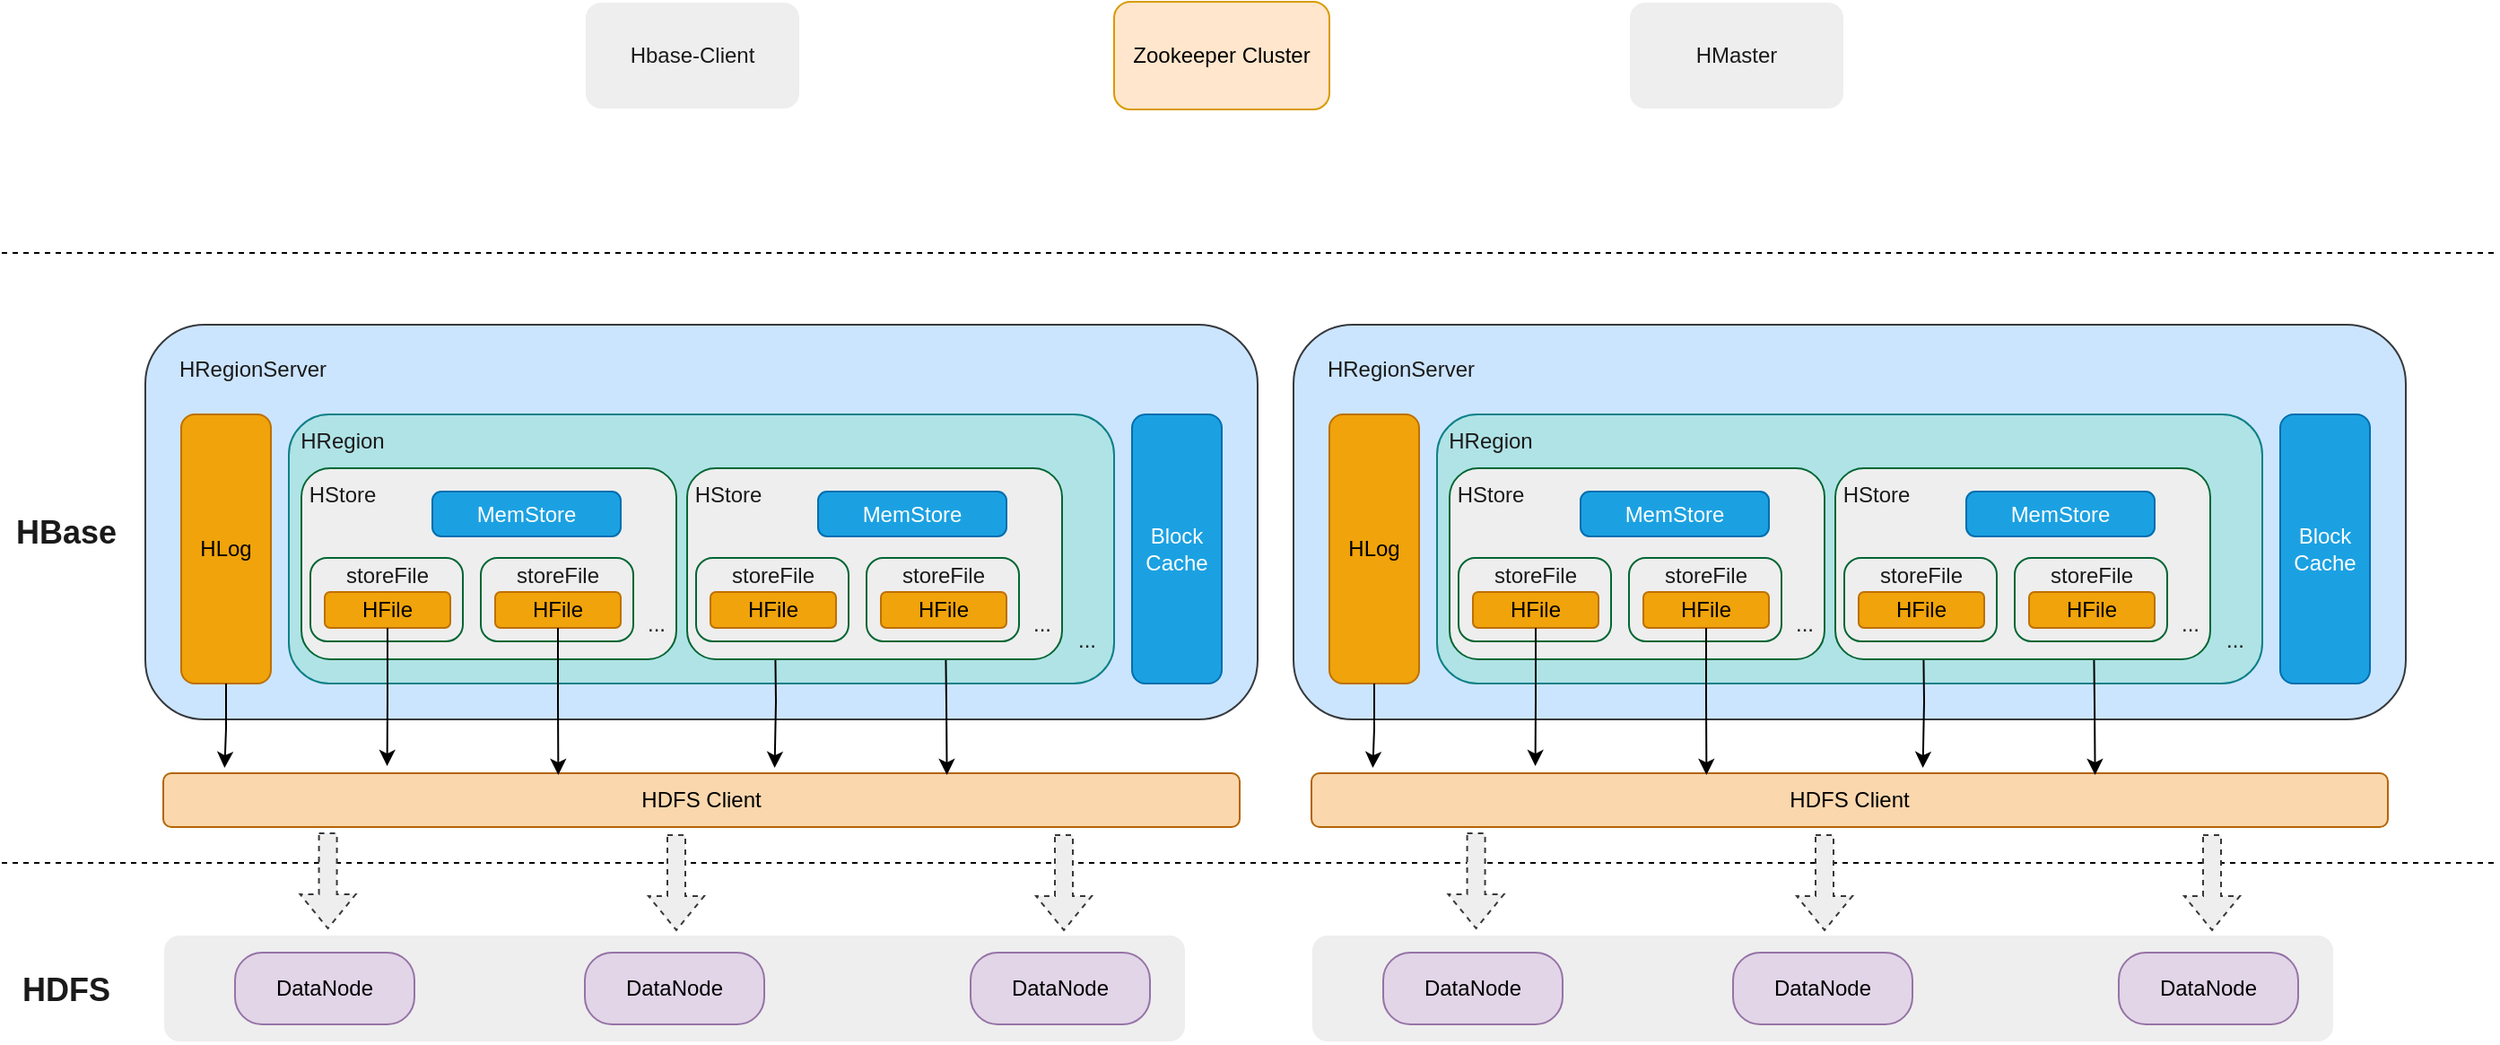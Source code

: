 <mxfile version="21.8.2" type="github">
  <diagram name="第 1 页" id="qOAIUotEJ7jFlLrmoN4y">
    <mxGraphModel dx="1592" dy="813" grid="1" gridSize="10" guides="1" tooltips="1" connect="1" arrows="1" fold="1" page="1" pageScale="1" pageWidth="827" pageHeight="1169" math="0" shadow="0">
      <root>
        <mxCell id="0" />
        <mxCell id="1" parent="0" />
        <mxCell id="ZdKNUV4ZWtbOWoZ6B8-K-2" value="Hbase-Client" style="rounded=1;whiteSpace=wrap;html=1;labelBackgroundColor=none;fillColor=#EEEEEE;strokeColor=#FFFFFF;fontColor=#1A1A1A;" parent="1" vertex="1">
          <mxGeometry x="325" y="200" width="120" height="60" as="geometry" />
        </mxCell>
        <mxCell id="ZdKNUV4ZWtbOWoZ6B8-K-3" value="Zookeeper Cluster" style="rounded=1;whiteSpace=wrap;html=1;labelBackgroundColor=none;fillColor=#ffe6cc;strokeColor=#d79b00;" parent="1" vertex="1">
          <mxGeometry x="620" y="200" width="120" height="60" as="geometry" />
        </mxCell>
        <mxCell id="ZdKNUV4ZWtbOWoZ6B8-K-4" value="HMaster" style="rounded=1;whiteSpace=wrap;html=1;labelBackgroundColor=none;fillColor=#EEEEEE;strokeColor=#FFFFFF;fontColor=#1A1A1A;" parent="1" vertex="1">
          <mxGeometry x="907" y="200" width="120" height="60" as="geometry" />
        </mxCell>
        <mxCell id="ZdKNUV4ZWtbOWoZ6B8-K-5" value="" style="rounded=1;whiteSpace=wrap;html=1;fillColor=#cce5ff;strokeColor=#36393d;labelBackgroundColor=none;" parent="1" vertex="1">
          <mxGeometry x="80" y="380" width="620" height="220" as="geometry" />
        </mxCell>
        <mxCell id="ZdKNUV4ZWtbOWoZ6B8-K-6" value="HRegionServer" style="text;html=1;strokeColor=none;fillColor=none;align=center;verticalAlign=middle;whiteSpace=wrap;rounded=1;labelBackgroundColor=none;fontColor=#1A1A1A;" parent="1" vertex="1">
          <mxGeometry x="80" y="390" width="120" height="30" as="geometry" />
        </mxCell>
        <mxCell id="ZdKNUV4ZWtbOWoZ6B8-K-7" value="HLog" style="rounded=1;whiteSpace=wrap;html=1;fillColor=#f0a30a;strokeColor=#BD7000;labelBackgroundColor=none;fontColor=#000000;" parent="1" vertex="1">
          <mxGeometry x="100" y="430" width="50" height="150" as="geometry" />
        </mxCell>
        <mxCell id="ZdKNUV4ZWtbOWoZ6B8-K-9" value="Block&lt;br&gt;Cache" style="rounded=1;whiteSpace=wrap;html=1;fillColor=#1ba1e2;strokeColor=#006EAF;labelBackgroundColor=none;fontColor=#ffffff;" parent="1" vertex="1">
          <mxGeometry x="630" y="430" width="50" height="150" as="geometry" />
        </mxCell>
        <mxCell id="ZdKNUV4ZWtbOWoZ6B8-K-10" value="" style="rounded=1;whiteSpace=wrap;html=1;fillColor=#b0e3e6;strokeColor=#0e8088;labelBackgroundColor=none;" parent="1" vertex="1">
          <mxGeometry x="160" y="430" width="460" height="150" as="geometry" />
        </mxCell>
        <mxCell id="ZdKNUV4ZWtbOWoZ6B8-K-11" value="HRegion" style="text;html=1;strokeColor=none;fillColor=none;align=center;verticalAlign=middle;whiteSpace=wrap;rounded=1;labelBackgroundColor=none;fontColor=#1A1A1A;" parent="1" vertex="1">
          <mxGeometry x="160" y="430" width="60" height="30" as="geometry" />
        </mxCell>
        <mxCell id="ZdKNUV4ZWtbOWoZ6B8-K-29" value="..." style="text;html=1;strokeColor=none;fillColor=none;align=center;verticalAlign=middle;whiteSpace=wrap;rounded=0;fontColor=#1A1A1A;container=0;" parent="1" vertex="1">
          <mxGeometry x="551" y="532" width="60" height="30" as="geometry" />
        </mxCell>
        <mxCell id="ZdKNUV4ZWtbOWoZ6B8-K-71" value="" style="rounded=1;whiteSpace=wrap;html=1;labelBackgroundColor=none;fillColor=#EEEEEE;strokeColor=#006633;fontColor=#1A1A1A;container=0;" parent="1" vertex="1">
          <mxGeometry x="167" y="460" width="209" height="106.5" as="geometry" />
        </mxCell>
        <mxCell id="ZdKNUV4ZWtbOWoZ6B8-K-72" value="HStore" style="text;html=1;strokeColor=none;fillColor=none;align=center;verticalAlign=middle;whiteSpace=wrap;rounded=1;labelBackgroundColor=none;fontColor=#1A1A1A;container=0;" parent="1" vertex="1">
          <mxGeometry x="160" y="460" width="60" height="30" as="geometry" />
        </mxCell>
        <mxCell id="ZdKNUV4ZWtbOWoZ6B8-K-73" value="" style="rounded=1;whiteSpace=wrap;html=1;strokeColor=#006633;fontColor=#1A1A1A;fillColor=#EEEEEE;arcSize=20;container=0;" parent="1" vertex="1">
          <mxGeometry x="172" y="510" width="85" height="46.5" as="geometry" />
        </mxCell>
        <mxCell id="ZdKNUV4ZWtbOWoZ6B8-K-74" value="storeFile" style="text;html=1;strokeColor=none;fillColor=none;align=center;verticalAlign=middle;whiteSpace=wrap;rounded=0;fontColor=#1A1A1A;container=0;" parent="1" vertex="1">
          <mxGeometry x="185" y="505" width="60" height="30" as="geometry" />
        </mxCell>
        <mxCell id="ZdKNUV4ZWtbOWoZ6B8-K-75" value="HFile" style="rounded=1;whiteSpace=wrap;html=1;strokeColor=#BD7000;fontColor=#000000;fillColor=#f0a30a;container=0;" parent="1" vertex="1">
          <mxGeometry x="180" y="529" width="70" height="20" as="geometry" />
        </mxCell>
        <mxCell id="ZdKNUV4ZWtbOWoZ6B8-K-76" value="" style="rounded=1;whiteSpace=wrap;html=1;strokeColor=#006633;fontColor=#1A1A1A;fillColor=#EEEEEE;arcSize=20;container=0;" parent="1" vertex="1">
          <mxGeometry x="267" y="510" width="85" height="46.5" as="geometry" />
        </mxCell>
        <mxCell id="ZdKNUV4ZWtbOWoZ6B8-K-77" value="storeFile" style="text;html=1;strokeColor=none;fillColor=none;align=center;verticalAlign=middle;whiteSpace=wrap;rounded=0;fontColor=#1A1A1A;container=0;" parent="1" vertex="1">
          <mxGeometry x="280" y="505" width="60" height="30" as="geometry" />
        </mxCell>
        <mxCell id="ZdKNUV4ZWtbOWoZ6B8-K-78" value="HFile" style="rounded=1;whiteSpace=wrap;html=1;strokeColor=#BD7000;fontColor=#000000;fillColor=#f0a30a;container=0;" parent="1" vertex="1">
          <mxGeometry x="275" y="529" width="70" height="20" as="geometry" />
        </mxCell>
        <mxCell id="ZdKNUV4ZWtbOWoZ6B8-K-79" value="..." style="text;html=1;strokeColor=none;fillColor=none;align=center;verticalAlign=middle;whiteSpace=wrap;rounded=0;fontColor=#1A1A1A;container=0;" parent="1" vertex="1">
          <mxGeometry x="335" y="532" width="60" height="30" as="geometry" />
        </mxCell>
        <mxCell id="ZdKNUV4ZWtbOWoZ6B8-K-80" value="HDFS Client" style="rounded=1;whiteSpace=wrap;html=1;strokeColor=#b46504;fillColor=#fad7ac;" parent="1" vertex="1">
          <mxGeometry x="90" y="630" width="600" height="30" as="geometry" />
        </mxCell>
        <mxCell id="ZdKNUV4ZWtbOWoZ6B8-K-81" style="edgeStyle=orthogonalEdgeStyle;rounded=0;orthogonalLoop=1;jettySize=auto;html=1;exitX=0.5;exitY=1;exitDx=0;exitDy=0;entryX=0.057;entryY=-0.1;entryDx=0;entryDy=0;entryPerimeter=0;strokeColor=default;fontColor=#FFFFFF;strokeWidth=1;" parent="1" source="ZdKNUV4ZWtbOWoZ6B8-K-7" target="ZdKNUV4ZWtbOWoZ6B8-K-80" edge="1">
          <mxGeometry relative="1" as="geometry" />
        </mxCell>
        <mxCell id="ZdKNUV4ZWtbOWoZ6B8-K-82" style="edgeStyle=orthogonalEdgeStyle;rounded=0;orthogonalLoop=1;jettySize=auto;html=1;exitX=0.5;exitY=1;exitDx=0;exitDy=0;entryX=0.208;entryY=-0.133;entryDx=0;entryDy=0;entryPerimeter=0;strokeColor=#000000;fontColor=#FFFFFF;" parent="1" source="ZdKNUV4ZWtbOWoZ6B8-K-75" target="ZdKNUV4ZWtbOWoZ6B8-K-80" edge="1">
          <mxGeometry relative="1" as="geometry" />
        </mxCell>
        <mxCell id="ZdKNUV4ZWtbOWoZ6B8-K-83" style="edgeStyle=orthogonalEdgeStyle;rounded=0;orthogonalLoop=1;jettySize=auto;html=1;exitX=0.5;exitY=1;exitDx=0;exitDy=0;entryX=0.367;entryY=0.033;entryDx=0;entryDy=0;entryPerimeter=0;strokeColor=#000000;fontColor=#FFFFFF;" parent="1" source="ZdKNUV4ZWtbOWoZ6B8-K-78" target="ZdKNUV4ZWtbOWoZ6B8-K-80" edge="1">
          <mxGeometry relative="1" as="geometry" />
        </mxCell>
        <mxCell id="ZdKNUV4ZWtbOWoZ6B8-K-85" style="edgeStyle=orthogonalEdgeStyle;rounded=0;orthogonalLoop=1;jettySize=auto;html=1;exitX=0.5;exitY=1;exitDx=0;exitDy=0;entryX=0.568;entryY=-0.1;entryDx=0;entryDy=0;entryPerimeter=0;strokeColor=#000000;fontColor=#FFFFFF;" parent="1" target="ZdKNUV4ZWtbOWoZ6B8-K-80" edge="1">
          <mxGeometry relative="1" as="geometry">
            <mxPoint x="431" y="549" as="sourcePoint" />
          </mxGeometry>
        </mxCell>
        <mxCell id="ZdKNUV4ZWtbOWoZ6B8-K-86" style="edgeStyle=orthogonalEdgeStyle;rounded=0;orthogonalLoop=1;jettySize=auto;html=1;exitX=0.5;exitY=1;exitDx=0;exitDy=0;entryX=0.728;entryY=0.033;entryDx=0;entryDy=0;entryPerimeter=0;strokeColor=#000000;fontColor=#FFFFFF;" parent="1" target="ZdKNUV4ZWtbOWoZ6B8-K-80" edge="1">
          <mxGeometry relative="1" as="geometry">
            <mxPoint x="526" y="549" as="sourcePoint" />
          </mxGeometry>
        </mxCell>
        <mxCell id="ZdKNUV4ZWtbOWoZ6B8-K-87" value="" style="endArrow=none;dashed=1;html=1;rounded=0;strokeColor=#000000;fontColor=#FFFFFF;" parent="1" edge="1">
          <mxGeometry width="50" height="50" relative="1" as="geometry">
            <mxPoint y="680" as="sourcePoint" />
            <mxPoint x="1390" y="680" as="targetPoint" />
          </mxGeometry>
        </mxCell>
        <mxCell id="ZdKNUV4ZWtbOWoZ6B8-K-88" value="" style="rounded=1;whiteSpace=wrap;html=1;strokeColor=#FFFFFF;fontColor=#1A1A1A;fillColor=#EEEEEE;" parent="1" vertex="1">
          <mxGeometry x="90" y="720" width="570" height="60" as="geometry" />
        </mxCell>
        <mxCell id="ZdKNUV4ZWtbOWoZ6B8-K-89" value="DataNode" style="rounded=1;whiteSpace=wrap;html=1;strokeColor=#9673a6;fillColor=#e1d5e7;arcSize=38;" parent="1" vertex="1">
          <mxGeometry x="130" y="730" width="100" height="40" as="geometry" />
        </mxCell>
        <mxCell id="ZdKNUV4ZWtbOWoZ6B8-K-90" value="DataNode" style="rounded=1;whiteSpace=wrap;html=1;strokeColor=#9673a6;fillColor=#e1d5e7;arcSize=38;" parent="1" vertex="1">
          <mxGeometry x="325" y="730" width="100" height="40" as="geometry" />
        </mxCell>
        <mxCell id="ZdKNUV4ZWtbOWoZ6B8-K-91" value="DataNode" style="rounded=1;whiteSpace=wrap;html=1;strokeColor=#9673a6;fillColor=#e1d5e7;arcSize=38;" parent="1" vertex="1">
          <mxGeometry x="540" y="730" width="100" height="40" as="geometry" />
        </mxCell>
        <mxCell id="ZdKNUV4ZWtbOWoZ6B8-K-93" value="&lt;font style=&quot;font-size: 18px;&quot;&gt;&lt;b&gt;HDFS&lt;/b&gt;&lt;/font&gt;" style="text;html=1;strokeColor=none;fillColor=none;align=center;verticalAlign=middle;whiteSpace=wrap;rounded=0;fontColor=#1A1A1A;" parent="1" vertex="1">
          <mxGeometry x="6" y="726" width="60" height="50" as="geometry" />
        </mxCell>
        <mxCell id="ZdKNUV4ZWtbOWoZ6B8-K-94" value="" style="shape=flexArrow;endArrow=classic;html=1;rounded=0;strokeColor=#36393d;fontColor=#FFFFFF;dashed=1;entryX=0.161;entryY=-0.083;entryDx=0;entryDy=0;entryPerimeter=0;exitX=0.153;exitY=1.035;exitDx=0;exitDy=0;exitPerimeter=0;fillColor=#eeeeee;" parent="1" edge="1">
          <mxGeometry width="50" height="50" relative="1" as="geometry">
            <mxPoint x="181.8" y="663.05" as="sourcePoint" />
            <mxPoint x="181.77" y="717.02" as="targetPoint" />
          </mxGeometry>
        </mxCell>
        <mxCell id="ZdKNUV4ZWtbOWoZ6B8-K-95" value="" style="shape=flexArrow;endArrow=classic;html=1;rounded=0;strokeColor=#36393d;fontColor=#FFFFFF;dashed=1;entryX=0.161;entryY=-0.083;entryDx=0;entryDy=0;entryPerimeter=0;exitX=0.153;exitY=1.035;exitDx=0;exitDy=0;exitPerimeter=0;fillColor=#eeeeee;" parent="1" edge="1">
          <mxGeometry width="50" height="50" relative="1" as="geometry">
            <mxPoint x="376" y="664" as="sourcePoint" />
            <mxPoint x="376" y="718" as="targetPoint" />
          </mxGeometry>
        </mxCell>
        <mxCell id="ZdKNUV4ZWtbOWoZ6B8-K-96" value="" style="shape=flexArrow;endArrow=classic;html=1;rounded=0;strokeColor=#36393d;fontColor=#FFFFFF;dashed=1;entryX=0.161;entryY=-0.083;entryDx=0;entryDy=0;entryPerimeter=0;exitX=0.153;exitY=1.035;exitDx=0;exitDy=0;exitPerimeter=0;fillColor=#eeeeee;" parent="1" edge="1">
          <mxGeometry width="50" height="50" relative="1" as="geometry">
            <mxPoint x="592" y="664" as="sourcePoint" />
            <mxPoint x="592" y="718" as="targetPoint" />
          </mxGeometry>
        </mxCell>
        <mxCell id="ZdKNUV4ZWtbOWoZ6B8-K-98" value="&lt;span style=&quot;font-size: 18px;&quot;&gt;&lt;b&gt;HBase&lt;/b&gt;&lt;/span&gt;" style="text;html=1;strokeColor=none;fillColor=none;align=center;verticalAlign=middle;whiteSpace=wrap;rounded=0;fontColor=#1A1A1A;" parent="1" vertex="1">
          <mxGeometry x="6" y="471" width="60" height="50" as="geometry" />
        </mxCell>
        <mxCell id="guLhxfIE5bQn_9l_zcIg-1" value="MemStore" style="rounded=1;whiteSpace=wrap;html=1;strokeColor=#006EAF;fontColor=#ffffff;fillColor=#1ba1e2;arcSize=20;container=0;" vertex="1" parent="1">
          <mxGeometry x="240" y="473" width="105" height="25" as="geometry" />
        </mxCell>
        <mxCell id="guLhxfIE5bQn_9l_zcIg-3" value="" style="rounded=1;whiteSpace=wrap;html=1;labelBackgroundColor=none;fillColor=#EEEEEE;strokeColor=#006633;fontColor=#1A1A1A;container=0;" vertex="1" parent="1">
          <mxGeometry x="382" y="460" width="209" height="106.5" as="geometry" />
        </mxCell>
        <mxCell id="guLhxfIE5bQn_9l_zcIg-4" value="HStore" style="text;html=1;strokeColor=none;fillColor=none;align=center;verticalAlign=middle;whiteSpace=wrap;rounded=1;labelBackgroundColor=none;fontColor=#1A1A1A;container=0;" vertex="1" parent="1">
          <mxGeometry x="375" y="460" width="60" height="30" as="geometry" />
        </mxCell>
        <mxCell id="guLhxfIE5bQn_9l_zcIg-5" value="" style="rounded=1;whiteSpace=wrap;html=1;strokeColor=#006633;fontColor=#1A1A1A;fillColor=#EEEEEE;arcSize=20;container=0;" vertex="1" parent="1">
          <mxGeometry x="387" y="510" width="85" height="46.5" as="geometry" />
        </mxCell>
        <mxCell id="guLhxfIE5bQn_9l_zcIg-6" value="storeFile" style="text;html=1;strokeColor=none;fillColor=none;align=center;verticalAlign=middle;whiteSpace=wrap;rounded=0;fontColor=#1A1A1A;container=0;" vertex="1" parent="1">
          <mxGeometry x="400" y="505" width="60" height="30" as="geometry" />
        </mxCell>
        <mxCell id="guLhxfIE5bQn_9l_zcIg-7" value="HFile" style="rounded=1;whiteSpace=wrap;html=1;strokeColor=#BD7000;fontColor=#000000;fillColor=#f0a30a;container=0;" vertex="1" parent="1">
          <mxGeometry x="395" y="529" width="70" height="20" as="geometry" />
        </mxCell>
        <mxCell id="guLhxfIE5bQn_9l_zcIg-8" value="" style="rounded=1;whiteSpace=wrap;html=1;strokeColor=#006633;fontColor=#1A1A1A;fillColor=#EEEEEE;arcSize=20;container=0;" vertex="1" parent="1">
          <mxGeometry x="482" y="510" width="85" height="46.5" as="geometry" />
        </mxCell>
        <mxCell id="guLhxfIE5bQn_9l_zcIg-9" value="storeFile" style="text;html=1;strokeColor=none;fillColor=none;align=center;verticalAlign=middle;whiteSpace=wrap;rounded=0;fontColor=#1A1A1A;container=0;" vertex="1" parent="1">
          <mxGeometry x="495" y="505" width="60" height="30" as="geometry" />
        </mxCell>
        <mxCell id="guLhxfIE5bQn_9l_zcIg-10" value="HFile" style="rounded=1;whiteSpace=wrap;html=1;strokeColor=#BD7000;fontColor=#000000;fillColor=#f0a30a;container=0;" vertex="1" parent="1">
          <mxGeometry x="490" y="529" width="70" height="20" as="geometry" />
        </mxCell>
        <mxCell id="guLhxfIE5bQn_9l_zcIg-11" value="..." style="text;html=1;strokeColor=none;fillColor=none;align=center;verticalAlign=middle;whiteSpace=wrap;rounded=0;fontColor=#1A1A1A;container=0;" vertex="1" parent="1">
          <mxGeometry x="550" y="532" width="60" height="30" as="geometry" />
        </mxCell>
        <mxCell id="guLhxfIE5bQn_9l_zcIg-12" value="MemStore" style="rounded=1;whiteSpace=wrap;html=1;strokeColor=#006EAF;fontColor=#ffffff;fillColor=#1ba1e2;arcSize=20;container=0;" vertex="1" parent="1">
          <mxGeometry x="455" y="473" width="105" height="25" as="geometry" />
        </mxCell>
        <mxCell id="guLhxfIE5bQn_9l_zcIg-13" value="..." style="text;html=1;strokeColor=none;fillColor=none;align=center;verticalAlign=middle;whiteSpace=wrap;rounded=0;fontColor=#1A1A1A;container=0;" vertex="1" parent="1">
          <mxGeometry x="575" y="541" width="60" height="30" as="geometry" />
        </mxCell>
        <mxCell id="guLhxfIE5bQn_9l_zcIg-15" value="" style="rounded=1;whiteSpace=wrap;html=1;fillColor=#cce5ff;strokeColor=#36393d;labelBackgroundColor=none;" vertex="1" parent="1">
          <mxGeometry x="720" y="380" width="620" height="220" as="geometry" />
        </mxCell>
        <mxCell id="guLhxfIE5bQn_9l_zcIg-16" value="HRegionServer" style="text;html=1;strokeColor=none;fillColor=none;align=center;verticalAlign=middle;whiteSpace=wrap;rounded=1;labelBackgroundColor=none;fontColor=#1A1A1A;" vertex="1" parent="1">
          <mxGeometry x="720" y="390" width="120" height="30" as="geometry" />
        </mxCell>
        <mxCell id="guLhxfIE5bQn_9l_zcIg-17" value="HLog" style="rounded=1;whiteSpace=wrap;html=1;fillColor=#f0a30a;strokeColor=#BD7000;labelBackgroundColor=none;fontColor=#000000;" vertex="1" parent="1">
          <mxGeometry x="740" y="430" width="50" height="150" as="geometry" />
        </mxCell>
        <mxCell id="guLhxfIE5bQn_9l_zcIg-18" value="Block&lt;br&gt;Cache" style="rounded=1;whiteSpace=wrap;html=1;fillColor=#1ba1e2;strokeColor=#006EAF;labelBackgroundColor=none;fontColor=#ffffff;" vertex="1" parent="1">
          <mxGeometry x="1270" y="430" width="50" height="150" as="geometry" />
        </mxCell>
        <mxCell id="guLhxfIE5bQn_9l_zcIg-19" value="" style="rounded=1;whiteSpace=wrap;html=1;fillColor=#b0e3e6;strokeColor=#0e8088;labelBackgroundColor=none;" vertex="1" parent="1">
          <mxGeometry x="800" y="430" width="460" height="150" as="geometry" />
        </mxCell>
        <mxCell id="guLhxfIE5bQn_9l_zcIg-20" value="HRegion" style="text;html=1;strokeColor=none;fillColor=none;align=center;verticalAlign=middle;whiteSpace=wrap;rounded=1;labelBackgroundColor=none;fontColor=#1A1A1A;" vertex="1" parent="1">
          <mxGeometry x="800" y="430" width="60" height="30" as="geometry" />
        </mxCell>
        <mxCell id="guLhxfIE5bQn_9l_zcIg-21" value="..." style="text;html=1;strokeColor=none;fillColor=none;align=center;verticalAlign=middle;whiteSpace=wrap;rounded=0;fontColor=#1A1A1A;container=0;" vertex="1" parent="1">
          <mxGeometry x="1191" y="532" width="60" height="30" as="geometry" />
        </mxCell>
        <mxCell id="guLhxfIE5bQn_9l_zcIg-22" value="" style="rounded=1;whiteSpace=wrap;html=1;labelBackgroundColor=none;fillColor=#EEEEEE;strokeColor=#006633;fontColor=#1A1A1A;container=0;" vertex="1" parent="1">
          <mxGeometry x="807" y="460" width="209" height="106.5" as="geometry" />
        </mxCell>
        <mxCell id="guLhxfIE5bQn_9l_zcIg-23" value="HStore" style="text;html=1;strokeColor=none;fillColor=none;align=center;verticalAlign=middle;whiteSpace=wrap;rounded=1;labelBackgroundColor=none;fontColor=#1A1A1A;container=0;" vertex="1" parent="1">
          <mxGeometry x="800" y="460" width="60" height="30" as="geometry" />
        </mxCell>
        <mxCell id="guLhxfIE5bQn_9l_zcIg-24" value="" style="rounded=1;whiteSpace=wrap;html=1;strokeColor=#006633;fontColor=#1A1A1A;fillColor=#EEEEEE;arcSize=20;container=0;" vertex="1" parent="1">
          <mxGeometry x="812" y="510" width="85" height="46.5" as="geometry" />
        </mxCell>
        <mxCell id="guLhxfIE5bQn_9l_zcIg-25" value="storeFile" style="text;html=1;strokeColor=none;fillColor=none;align=center;verticalAlign=middle;whiteSpace=wrap;rounded=0;fontColor=#1A1A1A;container=0;" vertex="1" parent="1">
          <mxGeometry x="825" y="505" width="60" height="30" as="geometry" />
        </mxCell>
        <mxCell id="guLhxfIE5bQn_9l_zcIg-26" value="HFile" style="rounded=1;whiteSpace=wrap;html=1;strokeColor=#BD7000;fontColor=#000000;fillColor=#f0a30a;container=0;" vertex="1" parent="1">
          <mxGeometry x="820" y="529" width="70" height="20" as="geometry" />
        </mxCell>
        <mxCell id="guLhxfIE5bQn_9l_zcIg-27" value="" style="rounded=1;whiteSpace=wrap;html=1;strokeColor=#006633;fontColor=#1A1A1A;fillColor=#EEEEEE;arcSize=20;container=0;" vertex="1" parent="1">
          <mxGeometry x="907" y="510" width="85" height="46.5" as="geometry" />
        </mxCell>
        <mxCell id="guLhxfIE5bQn_9l_zcIg-28" value="storeFile" style="text;html=1;strokeColor=none;fillColor=none;align=center;verticalAlign=middle;whiteSpace=wrap;rounded=0;fontColor=#1A1A1A;container=0;" vertex="1" parent="1">
          <mxGeometry x="920" y="505" width="60" height="30" as="geometry" />
        </mxCell>
        <mxCell id="guLhxfIE5bQn_9l_zcIg-29" value="HFile" style="rounded=1;whiteSpace=wrap;html=1;strokeColor=#BD7000;fontColor=#000000;fillColor=#f0a30a;container=0;" vertex="1" parent="1">
          <mxGeometry x="915" y="529" width="70" height="20" as="geometry" />
        </mxCell>
        <mxCell id="guLhxfIE5bQn_9l_zcIg-30" value="..." style="text;html=1;strokeColor=none;fillColor=none;align=center;verticalAlign=middle;whiteSpace=wrap;rounded=0;fontColor=#1A1A1A;container=0;" vertex="1" parent="1">
          <mxGeometry x="975" y="532" width="60" height="30" as="geometry" />
        </mxCell>
        <mxCell id="guLhxfIE5bQn_9l_zcIg-31" value="HDFS Client" style="rounded=1;whiteSpace=wrap;html=1;strokeColor=#b46504;fillColor=#fad7ac;" vertex="1" parent="1">
          <mxGeometry x="730" y="630" width="600" height="30" as="geometry" />
        </mxCell>
        <mxCell id="guLhxfIE5bQn_9l_zcIg-32" style="edgeStyle=orthogonalEdgeStyle;rounded=0;orthogonalLoop=1;jettySize=auto;html=1;exitX=0.5;exitY=1;exitDx=0;exitDy=0;entryX=0.057;entryY=-0.1;entryDx=0;entryDy=0;entryPerimeter=0;strokeColor=default;fontColor=#FFFFFF;strokeWidth=1;" edge="1" parent="1" source="guLhxfIE5bQn_9l_zcIg-17" target="guLhxfIE5bQn_9l_zcIg-31">
          <mxGeometry relative="1" as="geometry" />
        </mxCell>
        <mxCell id="guLhxfIE5bQn_9l_zcIg-33" style="edgeStyle=orthogonalEdgeStyle;rounded=0;orthogonalLoop=1;jettySize=auto;html=1;exitX=0.5;exitY=1;exitDx=0;exitDy=0;entryX=0.208;entryY=-0.133;entryDx=0;entryDy=0;entryPerimeter=0;strokeColor=#000000;fontColor=#FFFFFF;" edge="1" parent="1" source="guLhxfIE5bQn_9l_zcIg-26" target="guLhxfIE5bQn_9l_zcIg-31">
          <mxGeometry relative="1" as="geometry" />
        </mxCell>
        <mxCell id="guLhxfIE5bQn_9l_zcIg-34" style="edgeStyle=orthogonalEdgeStyle;rounded=0;orthogonalLoop=1;jettySize=auto;html=1;exitX=0.5;exitY=1;exitDx=0;exitDy=0;entryX=0.367;entryY=0.033;entryDx=0;entryDy=0;entryPerimeter=0;strokeColor=#000000;fontColor=#FFFFFF;" edge="1" parent="1" source="guLhxfIE5bQn_9l_zcIg-29" target="guLhxfIE5bQn_9l_zcIg-31">
          <mxGeometry relative="1" as="geometry" />
        </mxCell>
        <mxCell id="guLhxfIE5bQn_9l_zcIg-35" style="edgeStyle=orthogonalEdgeStyle;rounded=0;orthogonalLoop=1;jettySize=auto;html=1;exitX=0.5;exitY=1;exitDx=0;exitDy=0;entryX=0.568;entryY=-0.1;entryDx=0;entryDy=0;entryPerimeter=0;strokeColor=#000000;fontColor=#FFFFFF;" edge="1" parent="1" target="guLhxfIE5bQn_9l_zcIg-31">
          <mxGeometry relative="1" as="geometry">
            <mxPoint x="1071" y="549" as="sourcePoint" />
          </mxGeometry>
        </mxCell>
        <mxCell id="guLhxfIE5bQn_9l_zcIg-36" style="edgeStyle=orthogonalEdgeStyle;rounded=0;orthogonalLoop=1;jettySize=auto;html=1;exitX=0.5;exitY=1;exitDx=0;exitDy=0;entryX=0.728;entryY=0.033;entryDx=0;entryDy=0;entryPerimeter=0;strokeColor=#000000;fontColor=#FFFFFF;" edge="1" parent="1" target="guLhxfIE5bQn_9l_zcIg-31">
          <mxGeometry relative="1" as="geometry">
            <mxPoint x="1166" y="549" as="sourcePoint" />
          </mxGeometry>
        </mxCell>
        <mxCell id="guLhxfIE5bQn_9l_zcIg-37" value="" style="rounded=1;whiteSpace=wrap;html=1;strokeColor=#FFFFFF;fontColor=#1A1A1A;fillColor=#EEEEEE;" vertex="1" parent="1">
          <mxGeometry x="730" y="720" width="570" height="60" as="geometry" />
        </mxCell>
        <mxCell id="guLhxfIE5bQn_9l_zcIg-38" value="DataNode" style="rounded=1;whiteSpace=wrap;html=1;strokeColor=#9673a6;fillColor=#e1d5e7;arcSize=38;" vertex="1" parent="1">
          <mxGeometry x="770" y="730" width="100" height="40" as="geometry" />
        </mxCell>
        <mxCell id="guLhxfIE5bQn_9l_zcIg-39" value="DataNode" style="rounded=1;whiteSpace=wrap;html=1;strokeColor=#9673a6;fillColor=#e1d5e7;arcSize=38;" vertex="1" parent="1">
          <mxGeometry x="965" y="730" width="100" height="40" as="geometry" />
        </mxCell>
        <mxCell id="guLhxfIE5bQn_9l_zcIg-40" value="DataNode" style="rounded=1;whiteSpace=wrap;html=1;strokeColor=#9673a6;fillColor=#e1d5e7;arcSize=38;" vertex="1" parent="1">
          <mxGeometry x="1180" y="730" width="100" height="40" as="geometry" />
        </mxCell>
        <mxCell id="guLhxfIE5bQn_9l_zcIg-41" value="" style="shape=flexArrow;endArrow=classic;html=1;rounded=0;strokeColor=#36393d;fontColor=#FFFFFF;dashed=1;entryX=0.161;entryY=-0.083;entryDx=0;entryDy=0;entryPerimeter=0;exitX=0.153;exitY=1.035;exitDx=0;exitDy=0;exitPerimeter=0;fillColor=#eeeeee;" edge="1" parent="1">
          <mxGeometry width="50" height="50" relative="1" as="geometry">
            <mxPoint x="821.8" y="663.05" as="sourcePoint" />
            <mxPoint x="821.77" y="717.02" as="targetPoint" />
          </mxGeometry>
        </mxCell>
        <mxCell id="guLhxfIE5bQn_9l_zcIg-42" value="" style="shape=flexArrow;endArrow=classic;html=1;rounded=0;strokeColor=#36393d;fontColor=#FFFFFF;dashed=1;entryX=0.161;entryY=-0.083;entryDx=0;entryDy=0;entryPerimeter=0;exitX=0.153;exitY=1.035;exitDx=0;exitDy=0;exitPerimeter=0;fillColor=#eeeeee;" edge="1" parent="1">
          <mxGeometry width="50" height="50" relative="1" as="geometry">
            <mxPoint x="1016" y="664" as="sourcePoint" />
            <mxPoint x="1016" y="718" as="targetPoint" />
          </mxGeometry>
        </mxCell>
        <mxCell id="guLhxfIE5bQn_9l_zcIg-43" value="" style="shape=flexArrow;endArrow=classic;html=1;rounded=0;strokeColor=#36393d;fontColor=#FFFFFF;dashed=1;entryX=0.161;entryY=-0.083;entryDx=0;entryDy=0;entryPerimeter=0;exitX=0.153;exitY=1.035;exitDx=0;exitDy=0;exitPerimeter=0;fillColor=#eeeeee;" edge="1" parent="1">
          <mxGeometry width="50" height="50" relative="1" as="geometry">
            <mxPoint x="1232" y="664" as="sourcePoint" />
            <mxPoint x="1232" y="718" as="targetPoint" />
          </mxGeometry>
        </mxCell>
        <mxCell id="guLhxfIE5bQn_9l_zcIg-44" value="MemStore" style="rounded=1;whiteSpace=wrap;html=1;strokeColor=#006EAF;fontColor=#ffffff;fillColor=#1ba1e2;arcSize=20;container=0;" vertex="1" parent="1">
          <mxGeometry x="880" y="473" width="105" height="25" as="geometry" />
        </mxCell>
        <mxCell id="guLhxfIE5bQn_9l_zcIg-46" value="" style="rounded=1;whiteSpace=wrap;html=1;labelBackgroundColor=none;fillColor=#EEEEEE;strokeColor=#006633;fontColor=#1A1A1A;container=0;" vertex="1" parent="1">
          <mxGeometry x="1022" y="460" width="209" height="106.5" as="geometry" />
        </mxCell>
        <mxCell id="guLhxfIE5bQn_9l_zcIg-47" value="HStore" style="text;html=1;strokeColor=none;fillColor=none;align=center;verticalAlign=middle;whiteSpace=wrap;rounded=1;labelBackgroundColor=none;fontColor=#1A1A1A;container=0;" vertex="1" parent="1">
          <mxGeometry x="1015" y="460" width="60" height="30" as="geometry" />
        </mxCell>
        <mxCell id="guLhxfIE5bQn_9l_zcIg-48" value="" style="rounded=1;whiteSpace=wrap;html=1;strokeColor=#006633;fontColor=#1A1A1A;fillColor=#EEEEEE;arcSize=20;container=0;" vertex="1" parent="1">
          <mxGeometry x="1027" y="510" width="85" height="46.5" as="geometry" />
        </mxCell>
        <mxCell id="guLhxfIE5bQn_9l_zcIg-49" value="storeFile" style="text;html=1;strokeColor=none;fillColor=none;align=center;verticalAlign=middle;whiteSpace=wrap;rounded=0;fontColor=#1A1A1A;container=0;" vertex="1" parent="1">
          <mxGeometry x="1040" y="505" width="60" height="30" as="geometry" />
        </mxCell>
        <mxCell id="guLhxfIE5bQn_9l_zcIg-50" value="HFile" style="rounded=1;whiteSpace=wrap;html=1;strokeColor=#BD7000;fontColor=#000000;fillColor=#f0a30a;container=0;" vertex="1" parent="1">
          <mxGeometry x="1035" y="529" width="70" height="20" as="geometry" />
        </mxCell>
        <mxCell id="guLhxfIE5bQn_9l_zcIg-51" value="" style="rounded=1;whiteSpace=wrap;html=1;strokeColor=#006633;fontColor=#1A1A1A;fillColor=#EEEEEE;arcSize=20;container=0;" vertex="1" parent="1">
          <mxGeometry x="1122" y="510" width="85" height="46.5" as="geometry" />
        </mxCell>
        <mxCell id="guLhxfIE5bQn_9l_zcIg-52" value="storeFile" style="text;html=1;strokeColor=none;fillColor=none;align=center;verticalAlign=middle;whiteSpace=wrap;rounded=0;fontColor=#1A1A1A;container=0;" vertex="1" parent="1">
          <mxGeometry x="1135" y="505" width="60" height="30" as="geometry" />
        </mxCell>
        <mxCell id="guLhxfIE5bQn_9l_zcIg-53" value="HFile" style="rounded=1;whiteSpace=wrap;html=1;strokeColor=#BD7000;fontColor=#000000;fillColor=#f0a30a;container=0;" vertex="1" parent="1">
          <mxGeometry x="1130" y="529" width="70" height="20" as="geometry" />
        </mxCell>
        <mxCell id="guLhxfIE5bQn_9l_zcIg-54" value="..." style="text;html=1;strokeColor=none;fillColor=none;align=center;verticalAlign=middle;whiteSpace=wrap;rounded=0;fontColor=#1A1A1A;container=0;" vertex="1" parent="1">
          <mxGeometry x="1190" y="532" width="60" height="30" as="geometry" />
        </mxCell>
        <mxCell id="guLhxfIE5bQn_9l_zcIg-55" value="MemStore" style="rounded=1;whiteSpace=wrap;html=1;strokeColor=#006EAF;fontColor=#ffffff;fillColor=#1ba1e2;arcSize=20;container=0;" vertex="1" parent="1">
          <mxGeometry x="1095" y="473" width="105" height="25" as="geometry" />
        </mxCell>
        <mxCell id="guLhxfIE5bQn_9l_zcIg-56" value="..." style="text;html=1;strokeColor=none;fillColor=none;align=center;verticalAlign=middle;whiteSpace=wrap;rounded=0;fontColor=#1A1A1A;container=0;" vertex="1" parent="1">
          <mxGeometry x="1215" y="541" width="60" height="30" as="geometry" />
        </mxCell>
        <mxCell id="guLhxfIE5bQn_9l_zcIg-57" value="" style="endArrow=none;dashed=1;html=1;rounded=0;strokeColor=#000000;fontColor=#FFFFFF;" edge="1" parent="1">
          <mxGeometry width="50" height="50" relative="1" as="geometry">
            <mxPoint y="340" as="sourcePoint" />
            <mxPoint x="1390" y="340" as="targetPoint" />
          </mxGeometry>
        </mxCell>
      </root>
    </mxGraphModel>
  </diagram>
</mxfile>
